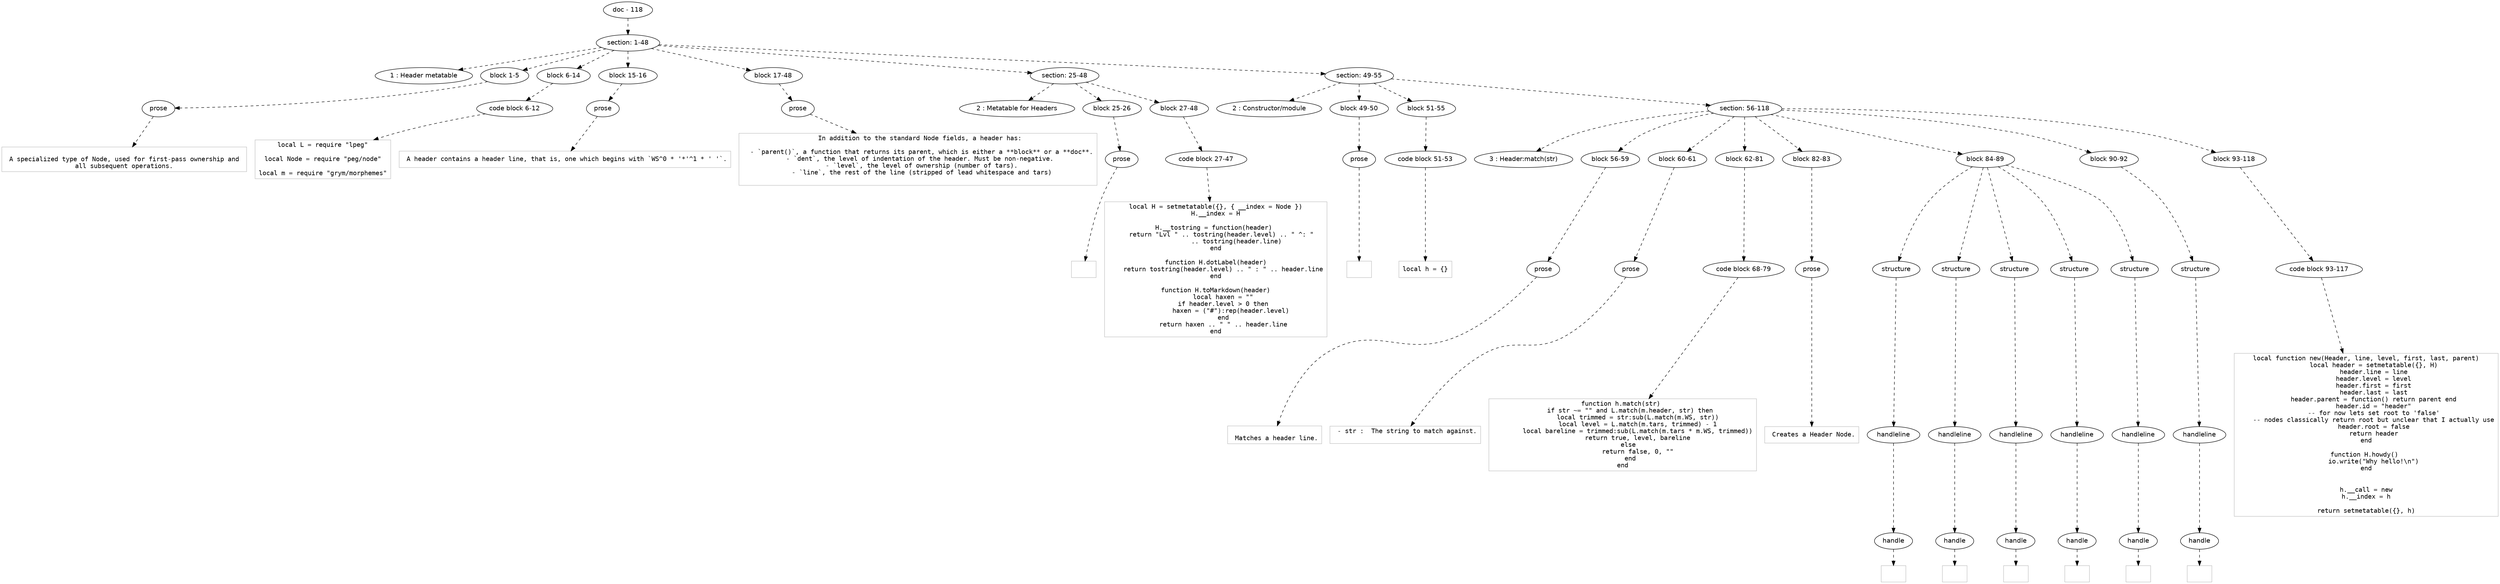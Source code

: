 digraph hierarchy {

node [fontname=Helvetica]
edge [style=dashed]

doc_0 [label="doc - 118"]


doc_0 -> { section_1}
{rank=same; section_1}

section_1 [label="section: 1-48"]


section_1 -> { header_2 block_3 block_4 block_5 block_6 section_7 section_8}
{rank=same; header_2 block_3 block_4 block_5 block_6 section_7 section_8}

header_2 [label="1 : Header metatable"]

block_3 [label="block 1-5"]

block_4 [label="block 6-14"]

block_5 [label="block 15-16"]

block_6 [label="block 17-48"]

section_7 [label="section: 25-48"]

section_8 [label="section: 49-55"]


block_3 -> { prose_9}
{rank=same; prose_9}

prose_9 [label="prose"]


prose_9 -> leaf_10
leaf_10  [color=Gray,shape=rectangle,fontname=Inconsolata,label="
 A specialized type of Node, used for first-pass ownership and 
 all subsequent operations. 
"]
block_4 -> { codeblock_11}
{rank=same; codeblock_11}

codeblock_11 [label="code block 6-12"]


codeblock_11 -> leaf_12
leaf_12  [color=Gray,shape=rectangle,fontname=Inconsolata,label="local L = require \"lpeg\"

local Node = require \"peg/node\"

local m = require \"grym/morphemes\""]
block_5 -> { prose_13}
{rank=same; prose_13}

prose_13 [label="prose"]


prose_13 -> leaf_14
leaf_14  [color=Gray,shape=rectangle,fontname=Inconsolata,label=" A header contains a header line, that is, one which begins with `WS^0 * '*'^1 * ' '`.
"]
block_6 -> { prose_15}
{rank=same; prose_15}

prose_15 [label="prose"]


prose_15 -> leaf_16
leaf_16  [color=Gray,shape=rectangle,fontname=Inconsolata,label=" In addition to the standard Node fields, a header has:
 
  - `parent()`, a function that returns its parent, which is either a **block** or a **doc**.
  - `dent`, the level of indentation of the header. Must be non-negative. 
  - `level`, the level of ownership (number of tars).
  - `line`, the rest of the line (stripped of lead whitespace and tars)

"]
section_7 -> { header_17 block_18 block_19}
{rank=same; header_17 block_18 block_19}

header_17 [label="2 : Metatable for Headers"]

block_18 [label="block 25-26"]

block_19 [label="block 27-48"]


block_18 -> { prose_20}
{rank=same; prose_20}

prose_20 [label="prose"]


prose_20 -> leaf_21
leaf_21  [color=Gray,shape=rectangle,fontname=Inconsolata,label=""]
block_19 -> { codeblock_22}
{rank=same; codeblock_22}

codeblock_22 [label="code block 27-47"]


codeblock_22 -> leaf_23
leaf_23  [color=Gray,shape=rectangle,fontname=Inconsolata,label="local H = setmetatable({}, { __index = Node })
H.__index = H

H.__tostring = function(header) 
    return \"Lvl \" .. tostring(header.level) .. \" ^: \" 
           .. tostring(header.line)
end

function H.dotLabel(header)
    return tostring(header.level) .. \" : \" .. header.line
end

function H.toMarkdown(header)
    local haxen = \"\"
    if header.level > 0 then
        haxen = (\"#\"):rep(header.level)
    end
    return haxen .. \" \" .. header.line
end"]
section_8 -> { header_24 block_25 block_26 section_27}
{rank=same; header_24 block_25 block_26 section_27}

header_24 [label="2 : Constructor/module"]

block_25 [label="block 49-50"]

block_26 [label="block 51-55"]

section_27 [label="section: 56-118"]


block_25 -> { prose_28}
{rank=same; prose_28}

prose_28 [label="prose"]


prose_28 -> leaf_29
leaf_29  [color=Gray,shape=rectangle,fontname=Inconsolata,label=""]
block_26 -> { codeblock_30}
{rank=same; codeblock_30}

codeblock_30 [label="code block 51-53"]


codeblock_30 -> leaf_31
leaf_31  [color=Gray,shape=rectangle,fontname=Inconsolata,label="local h = {}"]
section_27 -> { header_32 block_33 block_34 block_35 block_36 block_37 block_38 block_39}
{rank=same; header_32 block_33 block_34 block_35 block_36 block_37 block_38 block_39}

header_32 [label="3 : Header:match(str)"]

block_33 [label="block 56-59"]

block_34 [label="block 60-61"]

block_35 [label="block 62-81"]

block_36 [label="block 82-83"]

block_37 [label="block 84-89"]

block_38 [label="block 90-92"]

block_39 [label="block 93-118"]


block_33 -> { prose_40}
{rank=same; prose_40}

prose_40 [label="prose"]


prose_40 -> leaf_41
leaf_41  [color=Gray,shape=rectangle,fontname=Inconsolata,label="
 Matches a header line.
"]
block_34 -> { prose_42}
{rank=same; prose_42}

prose_42 [label="prose"]


prose_42 -> leaf_43
leaf_43  [color=Gray,shape=rectangle,fontname=Inconsolata,label=" - str :  The string to match against.
 "]
block_35 -> { codeblock_44}
{rank=same; codeblock_44}

codeblock_44 [label="code block 68-79"]


codeblock_44 -> leaf_45
leaf_45  [color=Gray,shape=rectangle,fontname=Inconsolata,label="function h.match(str) 
    if str ~= \"\" and L.match(m.header, str) then
        local trimmed = str:sub(L.match(m.WS, str))
        local level = L.match(m.tars, trimmed) - 1
        local bareline = trimmed:sub(L.match(m.tars * m.WS, trimmed))
        return true, level, bareline
    else 
        return false, 0, \"\"
    end
end"]
block_36 -> { prose_46}
{rank=same; prose_46}

prose_46 [label="prose"]


prose_46 -> leaf_47
leaf_47  [color=Gray,shape=rectangle,fontname=Inconsolata,label=" Creates a Header Node.
"]
block_37 -> { structure_48 structure_49 structure_50 structure_51 structure_52}
{rank=same; structure_48 structure_49 structure_50 structure_51 structure_52}

structure_48 [label="structure"]

structure_49 [label="structure"]

structure_50 [label="structure"]

structure_51 [label="structure"]

structure_52 [label="structure"]


structure_48 -> { handleline_53}
{rank=same; handleline_53}

handleline_53 [label="handleline"]


handleline_53 -> { handle_54}
{rank=same; handle_54}

handle_54 [label="handle"]


handle_54 -> leaf_55
leaf_55  [color=Gray,shape=rectangle,fontname=Inconsolata,label=""]
structure_49 -> { handleline_56}
{rank=same; handleline_56}

handleline_56 [label="handleline"]


handleline_56 -> { handle_57}
{rank=same; handle_57}

handle_57 [label="handle"]


handle_57 -> leaf_58
leaf_58  [color=Gray,shape=rectangle,fontname=Inconsolata,label=""]
structure_50 -> { handleline_59}
{rank=same; handleline_59}

handleline_59 [label="handleline"]


handleline_59 -> { handle_60}
{rank=same; handle_60}

handle_60 [label="handle"]


handle_60 -> leaf_61
leaf_61  [color=Gray,shape=rectangle,fontname=Inconsolata,label=""]
structure_51 -> { handleline_62}
{rank=same; handleline_62}

handleline_62 [label="handleline"]


handleline_62 -> { handle_63}
{rank=same; handle_63}

handle_63 [label="handle"]


handle_63 -> leaf_64
leaf_64  [color=Gray,shape=rectangle,fontname=Inconsolata,label=""]
structure_52 -> { handleline_65}
{rank=same; handleline_65}

handleline_65 [label="handleline"]


handleline_65 -> { handle_66}
{rank=same; handle_66}

handle_66 [label="handle"]


handle_66 -> leaf_67
leaf_67  [color=Gray,shape=rectangle,fontname=Inconsolata,label=""]
block_38 -> { structure_68}
{rank=same; structure_68}

structure_68 [label="structure"]


structure_68 -> { handleline_69}
{rank=same; handleline_69}

handleline_69 [label="handleline"]


handleline_69 -> { handle_70}
{rank=same; handle_70}

handle_70 [label="handle"]


handle_70 -> leaf_71
leaf_71  [color=Gray,shape=rectangle,fontname=Inconsolata,label=""]
block_39 -> { codeblock_72}
{rank=same; codeblock_72}

codeblock_72 [label="code block 93-117"]


codeblock_72 -> leaf_73
leaf_73  [color=Gray,shape=rectangle,fontname=Inconsolata,label="local function new(Header, line, level, first, last, parent)
    local header = setmetatable({}, H)
    header.line = line
    header.level = level
    header.first = first
    header.last = last
    header.parent = function() return parent end
    header.id = \"header\"
    -- for now lets set root to 'false'
    -- nodes classically return root but unclear that I actually use
    header.root = false
    return header
end

function H.howdy() 
    io.write(\"Why hello!\\n\")
end


h.__call = new
h.__index = h

return setmetatable({}, h)"]

}
